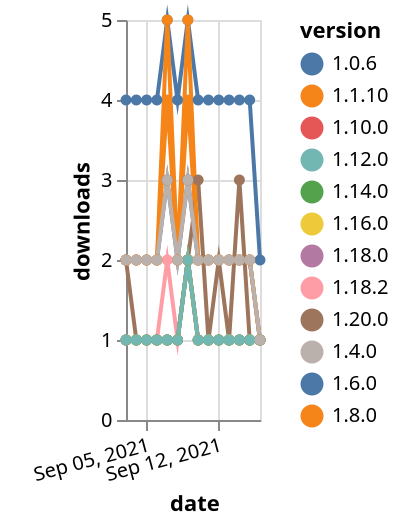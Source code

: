 {"$schema": "https://vega.github.io/schema/vega-lite/v5.json", "description": "A simple bar chart with embedded data.", "data": {"values": [{"date": "2021-09-03", "total": 2696, "delta": 2, "version": "1.6.0"}, {"date": "2021-09-04", "total": 2698, "delta": 2, "version": "1.6.0"}, {"date": "2021-09-05", "total": 2700, "delta": 2, "version": "1.6.0"}, {"date": "2021-09-06", "total": 2702, "delta": 2, "version": "1.6.0"}, {"date": "2021-09-07", "total": 2705, "delta": 3, "version": "1.6.0"}, {"date": "2021-09-08", "total": 2707, "delta": 2, "version": "1.6.0"}, {"date": "2021-09-09", "total": 2710, "delta": 3, "version": "1.6.0"}, {"date": "2021-09-10", "total": 2712, "delta": 2, "version": "1.6.0"}, {"date": "2021-09-11", "total": 2714, "delta": 2, "version": "1.6.0"}, {"date": "2021-09-12", "total": 2716, "delta": 2, "version": "1.6.0"}, {"date": "2021-09-13", "total": 2718, "delta": 2, "version": "1.6.0"}, {"date": "2021-09-14", "total": 2720, "delta": 2, "version": "1.6.0"}, {"date": "2021-09-15", "total": 2722, "delta": 2, "version": "1.6.0"}, {"date": "2021-09-16", "total": 2723, "delta": 1, "version": "1.6.0"}, {"date": "2021-09-03", "total": 158, "delta": 1, "version": "1.18.0"}, {"date": "2021-09-04", "total": 159, "delta": 1, "version": "1.18.0"}, {"date": "2021-09-05", "total": 160, "delta": 1, "version": "1.18.0"}, {"date": "2021-09-06", "total": 161, "delta": 1, "version": "1.18.0"}, {"date": "2021-09-07", "total": 162, "delta": 1, "version": "1.18.0"}, {"date": "2021-09-08", "total": 163, "delta": 1, "version": "1.18.0"}, {"date": "2021-09-09", "total": 165, "delta": 2, "version": "1.18.0"}, {"date": "2021-09-10", "total": 166, "delta": 1, "version": "1.18.0"}, {"date": "2021-09-11", "total": 167, "delta": 1, "version": "1.18.0"}, {"date": "2021-09-12", "total": 168, "delta": 1, "version": "1.18.0"}, {"date": "2021-09-13", "total": 169, "delta": 1, "version": "1.18.0"}, {"date": "2021-09-14", "total": 170, "delta": 1, "version": "1.18.0"}, {"date": "2021-09-15", "total": 171, "delta": 1, "version": "1.18.0"}, {"date": "2021-09-16", "total": 172, "delta": 1, "version": "1.18.0"}, {"date": "2021-09-03", "total": 143, "delta": 1, "version": "1.18.2"}, {"date": "2021-09-04", "total": 144, "delta": 1, "version": "1.18.2"}, {"date": "2021-09-05", "total": 145, "delta": 1, "version": "1.18.2"}, {"date": "2021-09-06", "total": 146, "delta": 1, "version": "1.18.2"}, {"date": "2021-09-07", "total": 148, "delta": 2, "version": "1.18.2"}, {"date": "2021-09-08", "total": 149, "delta": 1, "version": "1.18.2"}, {"date": "2021-09-09", "total": 151, "delta": 2, "version": "1.18.2"}, {"date": "2021-09-10", "total": 152, "delta": 1, "version": "1.18.2"}, {"date": "2021-09-11", "total": 153, "delta": 1, "version": "1.18.2"}, {"date": "2021-09-12", "total": 154, "delta": 1, "version": "1.18.2"}, {"date": "2021-09-13", "total": 155, "delta": 1, "version": "1.18.2"}, {"date": "2021-09-14", "total": 156, "delta": 1, "version": "1.18.2"}, {"date": "2021-09-15", "total": 157, "delta": 1, "version": "1.18.2"}, {"date": "2021-09-16", "total": 158, "delta": 1, "version": "1.18.2"}, {"date": "2021-09-03", "total": 2566, "delta": 2, "version": "1.8.0"}, {"date": "2021-09-04", "total": 2568, "delta": 2, "version": "1.8.0"}, {"date": "2021-09-05", "total": 2570, "delta": 2, "version": "1.8.0"}, {"date": "2021-09-06", "total": 2572, "delta": 2, "version": "1.8.0"}, {"date": "2021-09-07", "total": 2576, "delta": 4, "version": "1.8.0"}, {"date": "2021-09-08", "total": 2578, "delta": 2, "version": "1.8.0"}, {"date": "2021-09-09", "total": 2582, "delta": 4, "version": "1.8.0"}, {"date": "2021-09-10", "total": 2584, "delta": 2, "version": "1.8.0"}, {"date": "2021-09-11", "total": 2586, "delta": 2, "version": "1.8.0"}, {"date": "2021-09-12", "total": 2588, "delta": 2, "version": "1.8.0"}, {"date": "2021-09-13", "total": 2590, "delta": 2, "version": "1.8.0"}, {"date": "2021-09-14", "total": 2592, "delta": 2, "version": "1.8.0"}, {"date": "2021-09-15", "total": 2594, "delta": 2, "version": "1.8.0"}, {"date": "2021-09-16", "total": 2595, "delta": 1, "version": "1.8.0"}, {"date": "2021-09-03", "total": 317, "delta": 1, "version": "1.10.0"}, {"date": "2021-09-04", "total": 318, "delta": 1, "version": "1.10.0"}, {"date": "2021-09-05", "total": 319, "delta": 1, "version": "1.10.0"}, {"date": "2021-09-06", "total": 320, "delta": 1, "version": "1.10.0"}, {"date": "2021-09-07", "total": 321, "delta": 1, "version": "1.10.0"}, {"date": "2021-09-08", "total": 322, "delta": 1, "version": "1.10.0"}, {"date": "2021-09-09", "total": 324, "delta": 2, "version": "1.10.0"}, {"date": "2021-09-10", "total": 325, "delta": 1, "version": "1.10.0"}, {"date": "2021-09-11", "total": 326, "delta": 1, "version": "1.10.0"}, {"date": "2021-09-12", "total": 327, "delta": 1, "version": "1.10.0"}, {"date": "2021-09-13", "total": 328, "delta": 1, "version": "1.10.0"}, {"date": "2021-09-14", "total": 329, "delta": 1, "version": "1.10.0"}, {"date": "2021-09-15", "total": 330, "delta": 1, "version": "1.10.0"}, {"date": "2021-09-16", "total": 331, "delta": 1, "version": "1.10.0"}, {"date": "2021-09-03", "total": 143, "delta": 2, "version": "1.20.0"}, {"date": "2021-09-04", "total": 144, "delta": 1, "version": "1.20.0"}, {"date": "2021-09-05", "total": 145, "delta": 1, "version": "1.20.0"}, {"date": "2021-09-06", "total": 146, "delta": 1, "version": "1.20.0"}, {"date": "2021-09-07", "total": 147, "delta": 1, "version": "1.20.0"}, {"date": "2021-09-08", "total": 148, "delta": 1, "version": "1.20.0"}, {"date": "2021-09-09", "total": 150, "delta": 2, "version": "1.20.0"}, {"date": "2021-09-10", "total": 153, "delta": 3, "version": "1.20.0"}, {"date": "2021-09-11", "total": 154, "delta": 1, "version": "1.20.0"}, {"date": "2021-09-12", "total": 156, "delta": 2, "version": "1.20.0"}, {"date": "2021-09-13", "total": 157, "delta": 1, "version": "1.20.0"}, {"date": "2021-09-14", "total": 160, "delta": 3, "version": "1.20.0"}, {"date": "2021-09-15", "total": 161, "delta": 1, "version": "1.20.0"}, {"date": "2021-09-16", "total": 162, "delta": 1, "version": "1.20.0"}, {"date": "2021-09-03", "total": 180, "delta": 1, "version": "1.16.0"}, {"date": "2021-09-04", "total": 181, "delta": 1, "version": "1.16.0"}, {"date": "2021-09-05", "total": 182, "delta": 1, "version": "1.16.0"}, {"date": "2021-09-06", "total": 183, "delta": 1, "version": "1.16.0"}, {"date": "2021-09-07", "total": 184, "delta": 1, "version": "1.16.0"}, {"date": "2021-09-08", "total": 185, "delta": 1, "version": "1.16.0"}, {"date": "2021-09-09", "total": 187, "delta": 2, "version": "1.16.0"}, {"date": "2021-09-10", "total": 188, "delta": 1, "version": "1.16.0"}, {"date": "2021-09-11", "total": 189, "delta": 1, "version": "1.16.0"}, {"date": "2021-09-12", "total": 190, "delta": 1, "version": "1.16.0"}, {"date": "2021-09-13", "total": 191, "delta": 1, "version": "1.16.0"}, {"date": "2021-09-14", "total": 192, "delta": 1, "version": "1.16.0"}, {"date": "2021-09-15", "total": 193, "delta": 1, "version": "1.16.0"}, {"date": "2021-09-16", "total": 194, "delta": 1, "version": "1.16.0"}, {"date": "2021-09-03", "total": 5039, "delta": 4, "version": "1.0.6"}, {"date": "2021-09-04", "total": 5043, "delta": 4, "version": "1.0.6"}, {"date": "2021-09-05", "total": 5047, "delta": 4, "version": "1.0.6"}, {"date": "2021-09-06", "total": 5051, "delta": 4, "version": "1.0.6"}, {"date": "2021-09-07", "total": 5056, "delta": 5, "version": "1.0.6"}, {"date": "2021-09-08", "total": 5060, "delta": 4, "version": "1.0.6"}, {"date": "2021-09-09", "total": 5065, "delta": 5, "version": "1.0.6"}, {"date": "2021-09-10", "total": 5069, "delta": 4, "version": "1.0.6"}, {"date": "2021-09-11", "total": 5073, "delta": 4, "version": "1.0.6"}, {"date": "2021-09-12", "total": 5077, "delta": 4, "version": "1.0.6"}, {"date": "2021-09-13", "total": 5081, "delta": 4, "version": "1.0.6"}, {"date": "2021-09-14", "total": 5085, "delta": 4, "version": "1.0.6"}, {"date": "2021-09-15", "total": 5089, "delta": 4, "version": "1.0.6"}, {"date": "2021-09-16", "total": 5091, "delta": 2, "version": "1.0.6"}, {"date": "2021-09-03", "total": 4012, "delta": 2, "version": "1.1.10"}, {"date": "2021-09-04", "total": 4014, "delta": 2, "version": "1.1.10"}, {"date": "2021-09-05", "total": 4016, "delta": 2, "version": "1.1.10"}, {"date": "2021-09-06", "total": 4018, "delta": 2, "version": "1.1.10"}, {"date": "2021-09-07", "total": 4023, "delta": 5, "version": "1.1.10"}, {"date": "2021-09-08", "total": 4025, "delta": 2, "version": "1.1.10"}, {"date": "2021-09-09", "total": 4030, "delta": 5, "version": "1.1.10"}, {"date": "2021-09-10", "total": 4032, "delta": 2, "version": "1.1.10"}, {"date": "2021-09-11", "total": 4034, "delta": 2, "version": "1.1.10"}, {"date": "2021-09-12", "total": 4036, "delta": 2, "version": "1.1.10"}, {"date": "2021-09-13", "total": 4038, "delta": 2, "version": "1.1.10"}, {"date": "2021-09-14", "total": 4040, "delta": 2, "version": "1.1.10"}, {"date": "2021-09-15", "total": 4042, "delta": 2, "version": "1.1.10"}, {"date": "2021-09-16", "total": 4043, "delta": 1, "version": "1.1.10"}, {"date": "2021-09-03", "total": 199, "delta": 1, "version": "1.14.0"}, {"date": "2021-09-04", "total": 200, "delta": 1, "version": "1.14.0"}, {"date": "2021-09-05", "total": 201, "delta": 1, "version": "1.14.0"}, {"date": "2021-09-06", "total": 202, "delta": 1, "version": "1.14.0"}, {"date": "2021-09-07", "total": 203, "delta": 1, "version": "1.14.0"}, {"date": "2021-09-08", "total": 204, "delta": 1, "version": "1.14.0"}, {"date": "2021-09-09", "total": 206, "delta": 2, "version": "1.14.0"}, {"date": "2021-09-10", "total": 207, "delta": 1, "version": "1.14.0"}, {"date": "2021-09-11", "total": 208, "delta": 1, "version": "1.14.0"}, {"date": "2021-09-12", "total": 209, "delta": 1, "version": "1.14.0"}, {"date": "2021-09-13", "total": 210, "delta": 1, "version": "1.14.0"}, {"date": "2021-09-14", "total": 211, "delta": 1, "version": "1.14.0"}, {"date": "2021-09-15", "total": 212, "delta": 1, "version": "1.14.0"}, {"date": "2021-09-16", "total": 213, "delta": 1, "version": "1.14.0"}, {"date": "2021-09-03", "total": 211, "delta": 1, "version": "1.12.0"}, {"date": "2021-09-04", "total": 212, "delta": 1, "version": "1.12.0"}, {"date": "2021-09-05", "total": 213, "delta": 1, "version": "1.12.0"}, {"date": "2021-09-06", "total": 214, "delta": 1, "version": "1.12.0"}, {"date": "2021-09-07", "total": 215, "delta": 1, "version": "1.12.0"}, {"date": "2021-09-08", "total": 216, "delta": 1, "version": "1.12.0"}, {"date": "2021-09-09", "total": 218, "delta": 2, "version": "1.12.0"}, {"date": "2021-09-10", "total": 219, "delta": 1, "version": "1.12.0"}, {"date": "2021-09-11", "total": 220, "delta": 1, "version": "1.12.0"}, {"date": "2021-09-12", "total": 221, "delta": 1, "version": "1.12.0"}, {"date": "2021-09-13", "total": 222, "delta": 1, "version": "1.12.0"}, {"date": "2021-09-14", "total": 223, "delta": 1, "version": "1.12.0"}, {"date": "2021-09-15", "total": 224, "delta": 1, "version": "1.12.0"}, {"date": "2021-09-16", "total": 225, "delta": 1, "version": "1.12.0"}, {"date": "2021-09-03", "total": 2660, "delta": 2, "version": "1.4.0"}, {"date": "2021-09-04", "total": 2662, "delta": 2, "version": "1.4.0"}, {"date": "2021-09-05", "total": 2664, "delta": 2, "version": "1.4.0"}, {"date": "2021-09-06", "total": 2666, "delta": 2, "version": "1.4.0"}, {"date": "2021-09-07", "total": 2669, "delta": 3, "version": "1.4.0"}, {"date": "2021-09-08", "total": 2671, "delta": 2, "version": "1.4.0"}, {"date": "2021-09-09", "total": 2674, "delta": 3, "version": "1.4.0"}, {"date": "2021-09-10", "total": 2676, "delta": 2, "version": "1.4.0"}, {"date": "2021-09-11", "total": 2678, "delta": 2, "version": "1.4.0"}, {"date": "2021-09-12", "total": 2680, "delta": 2, "version": "1.4.0"}, {"date": "2021-09-13", "total": 2682, "delta": 2, "version": "1.4.0"}, {"date": "2021-09-14", "total": 2684, "delta": 2, "version": "1.4.0"}, {"date": "2021-09-15", "total": 2686, "delta": 2, "version": "1.4.0"}, {"date": "2021-09-16", "total": 2687, "delta": 1, "version": "1.4.0"}]}, "width": "container", "mark": {"type": "line", "point": {"filled": true}}, "encoding": {"x": {"field": "date", "type": "temporal", "timeUnit": "yearmonthdate", "title": "date", "axis": {"labelAngle": -15}}, "y": {"field": "delta", "type": "quantitative", "title": "downloads"}, "color": {"field": "version", "type": "nominal"}, "tooltip": {"field": "delta"}}}